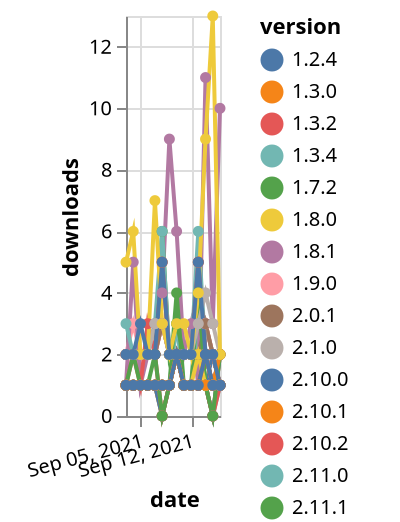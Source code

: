 {"$schema": "https://vega.github.io/schema/vega-lite/v5.json", "description": "A simple bar chart with embedded data.", "data": {"values": [{"date": "2021-09-03", "total": 225, "delta": 1, "version": "2.9.1"}, {"date": "2021-09-04", "total": 226, "delta": 1, "version": "2.9.1"}, {"date": "2021-09-05", "total": 227, "delta": 1, "version": "2.9.1"}, {"date": "2021-09-06", "total": 228, "delta": 1, "version": "2.9.1"}, {"date": "2021-09-07", "total": 229, "delta": 1, "version": "2.9.1"}, {"date": "2021-09-08", "total": 230, "delta": 1, "version": "2.9.1"}, {"date": "2021-09-09", "total": 231, "delta": 1, "version": "2.9.1"}, {"date": "2021-09-10", "total": 233, "delta": 2, "version": "2.9.1"}, {"date": "2021-09-11", "total": 234, "delta": 1, "version": "2.9.1"}, {"date": "2021-09-12", "total": 235, "delta": 1, "version": "2.9.1"}, {"date": "2021-09-13", "total": 236, "delta": 1, "version": "2.9.1"}, {"date": "2021-09-14", "total": 237, "delta": 1, "version": "2.9.1"}, {"date": "2021-09-15", "total": 239, "delta": 2, "version": "2.9.1"}, {"date": "2021-09-16", "total": 240, "delta": 1, "version": "2.9.1"}, {"date": "2021-09-03", "total": 187, "delta": 1, "version": "2.8.2"}, {"date": "2021-09-04", "total": 188, "delta": 1, "version": "2.8.2"}, {"date": "2021-09-05", "total": 189, "delta": 1, "version": "2.8.2"}, {"date": "2021-09-06", "total": 190, "delta": 1, "version": "2.8.2"}, {"date": "2021-09-07", "total": 191, "delta": 1, "version": "2.8.2"}, {"date": "2021-09-08", "total": 192, "delta": 1, "version": "2.8.2"}, {"date": "2021-09-09", "total": 193, "delta": 1, "version": "2.8.2"}, {"date": "2021-09-10", "total": 195, "delta": 2, "version": "2.8.2"}, {"date": "2021-09-11", "total": 196, "delta": 1, "version": "2.8.2"}, {"date": "2021-09-12", "total": 197, "delta": 1, "version": "2.8.2"}, {"date": "2021-09-13", "total": 198, "delta": 1, "version": "2.8.2"}, {"date": "2021-09-14", "total": 199, "delta": 1, "version": "2.8.2"}, {"date": "2021-09-15", "total": 200, "delta": 1, "version": "2.8.2"}, {"date": "2021-09-16", "total": 201, "delta": 1, "version": "2.8.2"}, {"date": "2021-09-03", "total": 432, "delta": 1, "version": "2.9.4"}, {"date": "2021-09-04", "total": 433, "delta": 1, "version": "2.9.4"}, {"date": "2021-09-05", "total": 434, "delta": 1, "version": "2.9.4"}, {"date": "2021-09-06", "total": 435, "delta": 1, "version": "2.9.4"}, {"date": "2021-09-07", "total": 436, "delta": 1, "version": "2.9.4"}, {"date": "2021-09-08", "total": 437, "delta": 1, "version": "2.9.4"}, {"date": "2021-09-09", "total": 438, "delta": 1, "version": "2.9.4"}, {"date": "2021-09-10", "total": 440, "delta": 2, "version": "2.9.4"}, {"date": "2021-09-11", "total": 441, "delta": 1, "version": "2.9.4"}, {"date": "2021-09-12", "total": 442, "delta": 1, "version": "2.9.4"}, {"date": "2021-09-13", "total": 443, "delta": 1, "version": "2.9.4"}, {"date": "2021-09-14", "total": 444, "delta": 1, "version": "2.9.4"}, {"date": "2021-09-15", "total": 445, "delta": 1, "version": "2.9.4"}, {"date": "2021-09-16", "total": 447, "delta": 2, "version": "2.9.4"}, {"date": "2021-09-03", "total": 207, "delta": 1, "version": "2.11.0"}, {"date": "2021-09-04", "total": 208, "delta": 1, "version": "2.11.0"}, {"date": "2021-09-05", "total": 209, "delta": 1, "version": "2.11.0"}, {"date": "2021-09-06", "total": 210, "delta": 1, "version": "2.11.0"}, {"date": "2021-09-07", "total": 211, "delta": 1, "version": "2.11.0"}, {"date": "2021-09-08", "total": 211, "delta": 0, "version": "2.11.0"}, {"date": "2021-09-09", "total": 212, "delta": 1, "version": "2.11.0"}, {"date": "2021-09-10", "total": 215, "delta": 3, "version": "2.11.0"}, {"date": "2021-09-11", "total": 216, "delta": 1, "version": "2.11.0"}, {"date": "2021-09-12", "total": 217, "delta": 1, "version": "2.11.0"}, {"date": "2021-09-13", "total": 220, "delta": 3, "version": "2.11.0"}, {"date": "2021-09-14", "total": 221, "delta": 1, "version": "2.11.0"}, {"date": "2021-09-15", "total": 221, "delta": 0, "version": "2.11.0"}, {"date": "2021-09-16", "total": 222, "delta": 1, "version": "2.11.0"}, {"date": "2021-09-03", "total": 197, "delta": 1, "version": "2.8.1"}, {"date": "2021-09-04", "total": 198, "delta": 1, "version": "2.8.1"}, {"date": "2021-09-05", "total": 199, "delta": 1, "version": "2.8.1"}, {"date": "2021-09-06", "total": 200, "delta": 1, "version": "2.8.1"}, {"date": "2021-09-07", "total": 201, "delta": 1, "version": "2.8.1"}, {"date": "2021-09-08", "total": 202, "delta": 1, "version": "2.8.1"}, {"date": "2021-09-09", "total": 203, "delta": 1, "version": "2.8.1"}, {"date": "2021-09-10", "total": 205, "delta": 2, "version": "2.8.1"}, {"date": "2021-09-11", "total": 206, "delta": 1, "version": "2.8.1"}, {"date": "2021-09-12", "total": 207, "delta": 1, "version": "2.8.1"}, {"date": "2021-09-13", "total": 208, "delta": 1, "version": "2.8.1"}, {"date": "2021-09-14", "total": 209, "delta": 1, "version": "2.8.1"}, {"date": "2021-09-15", "total": 210, "delta": 1, "version": "2.8.1"}, {"date": "2021-09-16", "total": 211, "delta": 1, "version": "2.8.1"}, {"date": "2021-09-03", "total": 226, "delta": 1, "version": "2.6.1"}, {"date": "2021-09-04", "total": 227, "delta": 1, "version": "2.6.1"}, {"date": "2021-09-05", "total": 228, "delta": 1, "version": "2.6.1"}, {"date": "2021-09-06", "total": 229, "delta": 1, "version": "2.6.1"}, {"date": "2021-09-07", "total": 230, "delta": 1, "version": "2.6.1"}, {"date": "2021-09-08", "total": 231, "delta": 1, "version": "2.6.1"}, {"date": "2021-09-09", "total": 232, "delta": 1, "version": "2.6.1"}, {"date": "2021-09-10", "total": 234, "delta": 2, "version": "2.6.1"}, {"date": "2021-09-11", "total": 235, "delta": 1, "version": "2.6.1"}, {"date": "2021-09-12", "total": 236, "delta": 1, "version": "2.6.1"}, {"date": "2021-09-13", "total": 237, "delta": 1, "version": "2.6.1"}, {"date": "2021-09-14", "total": 239, "delta": 2, "version": "2.6.1"}, {"date": "2021-09-15", "total": 240, "delta": 1, "version": "2.6.1"}, {"date": "2021-09-16", "total": 241, "delta": 1, "version": "2.6.1"}, {"date": "2021-09-03", "total": 250, "delta": 1, "version": "2.9.3"}, {"date": "2021-09-04", "total": 251, "delta": 1, "version": "2.9.3"}, {"date": "2021-09-05", "total": 252, "delta": 1, "version": "2.9.3"}, {"date": "2021-09-06", "total": 253, "delta": 1, "version": "2.9.3"}, {"date": "2021-09-07", "total": 254, "delta": 1, "version": "2.9.3"}, {"date": "2021-09-08", "total": 255, "delta": 1, "version": "2.9.3"}, {"date": "2021-09-09", "total": 256, "delta": 1, "version": "2.9.3"}, {"date": "2021-09-10", "total": 258, "delta": 2, "version": "2.9.3"}, {"date": "2021-09-11", "total": 259, "delta": 1, "version": "2.9.3"}, {"date": "2021-09-12", "total": 260, "delta": 1, "version": "2.9.3"}, {"date": "2021-09-13", "total": 261, "delta": 1, "version": "2.9.3"}, {"date": "2021-09-14", "total": 262, "delta": 1, "version": "2.9.3"}, {"date": "2021-09-15", "total": 263, "delta": 1, "version": "2.9.3"}, {"date": "2021-09-16", "total": 265, "delta": 2, "version": "2.9.3"}, {"date": "2021-09-03", "total": 2280, "delta": 2, "version": "1.8.0"}, {"date": "2021-09-04", "total": 2282, "delta": 2, "version": "1.8.0"}, {"date": "2021-09-05", "total": 2284, "delta": 2, "version": "1.8.0"}, {"date": "2021-09-06", "total": 2286, "delta": 2, "version": "1.8.0"}, {"date": "2021-09-07", "total": 2288, "delta": 2, "version": "1.8.0"}, {"date": "2021-09-08", "total": 2291, "delta": 3, "version": "1.8.0"}, {"date": "2021-09-09", "total": 2293, "delta": 2, "version": "1.8.0"}, {"date": "2021-09-10", "total": 2295, "delta": 2, "version": "1.8.0"}, {"date": "2021-09-11", "total": 2297, "delta": 2, "version": "1.8.0"}, {"date": "2021-09-12", "total": 2299, "delta": 2, "version": "1.8.0"}, {"date": "2021-09-13", "total": 2301, "delta": 2, "version": "1.8.0"}, {"date": "2021-09-14", "total": 2304, "delta": 3, "version": "1.8.0"}, {"date": "2021-09-15", "total": 2306, "delta": 2, "version": "1.8.0"}, {"date": "2021-09-16", "total": 2307, "delta": 1, "version": "1.8.0"}, {"date": "2021-09-03", "total": 197, "delta": 1, "version": "2.10.1"}, {"date": "2021-09-04", "total": 198, "delta": 1, "version": "2.10.1"}, {"date": "2021-09-05", "total": 199, "delta": 1, "version": "2.10.1"}, {"date": "2021-09-06", "total": 200, "delta": 1, "version": "2.10.1"}, {"date": "2021-09-07", "total": 201, "delta": 1, "version": "2.10.1"}, {"date": "2021-09-08", "total": 201, "delta": 0, "version": "2.10.1"}, {"date": "2021-09-09", "total": 202, "delta": 1, "version": "2.10.1"}, {"date": "2021-09-10", "total": 204, "delta": 2, "version": "2.10.1"}, {"date": "2021-09-11", "total": 205, "delta": 1, "version": "2.10.1"}, {"date": "2021-09-12", "total": 206, "delta": 1, "version": "2.10.1"}, {"date": "2021-09-13", "total": 207, "delta": 1, "version": "2.10.1"}, {"date": "2021-09-14", "total": 208, "delta": 1, "version": "2.10.1"}, {"date": "2021-09-15", "total": 208, "delta": 0, "version": "2.10.1"}, {"date": "2021-09-16", "total": 210, "delta": 2, "version": "2.10.1"}, {"date": "2021-09-03", "total": 2676, "delta": 2, "version": "1.9.0"}, {"date": "2021-09-04", "total": 2679, "delta": 3, "version": "1.9.0"}, {"date": "2021-09-05", "total": 2681, "delta": 2, "version": "1.9.0"}, {"date": "2021-09-06", "total": 2683, "delta": 2, "version": "1.9.0"}, {"date": "2021-09-07", "total": 2685, "delta": 2, "version": "1.9.0"}, {"date": "2021-09-08", "total": 2688, "delta": 3, "version": "1.9.0"}, {"date": "2021-09-09", "total": 2690, "delta": 2, "version": "1.9.0"}, {"date": "2021-09-10", "total": 2692, "delta": 2, "version": "1.9.0"}, {"date": "2021-09-11", "total": 2694, "delta": 2, "version": "1.9.0"}, {"date": "2021-09-12", "total": 2696, "delta": 2, "version": "1.9.0"}, {"date": "2021-09-13", "total": 2698, "delta": 2, "version": "1.9.0"}, {"date": "2021-09-14", "total": 2701, "delta": 3, "version": "1.9.0"}, {"date": "2021-09-15", "total": 2703, "delta": 2, "version": "1.9.0"}, {"date": "2021-09-16", "total": 2704, "delta": 1, "version": "1.9.0"}, {"date": "2021-09-03", "total": 221, "delta": 1, "version": "2.7.1"}, {"date": "2021-09-04", "total": 222, "delta": 1, "version": "2.7.1"}, {"date": "2021-09-05", "total": 223, "delta": 1, "version": "2.7.1"}, {"date": "2021-09-06", "total": 224, "delta": 1, "version": "2.7.1"}, {"date": "2021-09-07", "total": 225, "delta": 1, "version": "2.7.1"}, {"date": "2021-09-08", "total": 226, "delta": 1, "version": "2.7.1"}, {"date": "2021-09-09", "total": 227, "delta": 1, "version": "2.7.1"}, {"date": "2021-09-10", "total": 229, "delta": 2, "version": "2.7.1"}, {"date": "2021-09-11", "total": 230, "delta": 1, "version": "2.7.1"}, {"date": "2021-09-12", "total": 231, "delta": 1, "version": "2.7.1"}, {"date": "2021-09-13", "total": 232, "delta": 1, "version": "2.7.1"}, {"date": "2021-09-14", "total": 234, "delta": 2, "version": "2.7.1"}, {"date": "2021-09-15", "total": 235, "delta": 1, "version": "2.7.1"}, {"date": "2021-09-16", "total": 236, "delta": 1, "version": "2.7.1"}, {"date": "2021-09-03", "total": 3442, "delta": 2, "version": "1.3.0"}, {"date": "2021-09-04", "total": 3444, "delta": 2, "version": "1.3.0"}, {"date": "2021-09-05", "total": 3446, "delta": 2, "version": "1.3.0"}, {"date": "2021-09-06", "total": 3448, "delta": 2, "version": "1.3.0"}, {"date": "2021-09-07", "total": 3450, "delta": 2, "version": "1.3.0"}, {"date": "2021-09-08", "total": 3455, "delta": 5, "version": "1.3.0"}, {"date": "2021-09-09", "total": 3457, "delta": 2, "version": "1.3.0"}, {"date": "2021-09-10", "total": 3459, "delta": 2, "version": "1.3.0"}, {"date": "2021-09-11", "total": 3461, "delta": 2, "version": "1.3.0"}, {"date": "2021-09-12", "total": 3463, "delta": 2, "version": "1.3.0"}, {"date": "2021-09-13", "total": 3468, "delta": 5, "version": "1.3.0"}, {"date": "2021-09-14", "total": 3470, "delta": 2, "version": "1.3.0"}, {"date": "2021-09-15", "total": 3472, "delta": 2, "version": "1.3.0"}, {"date": "2021-09-16", "total": 3473, "delta": 1, "version": "1.3.0"}, {"date": "2021-09-03", "total": 216, "delta": 1, "version": "2.8.3"}, {"date": "2021-09-04", "total": 217, "delta": 1, "version": "2.8.3"}, {"date": "2021-09-05", "total": 218, "delta": 1, "version": "2.8.3"}, {"date": "2021-09-06", "total": 219, "delta": 1, "version": "2.8.3"}, {"date": "2021-09-07", "total": 220, "delta": 1, "version": "2.8.3"}, {"date": "2021-09-08", "total": 221, "delta": 1, "version": "2.8.3"}, {"date": "2021-09-09", "total": 222, "delta": 1, "version": "2.8.3"}, {"date": "2021-09-10", "total": 224, "delta": 2, "version": "2.8.3"}, {"date": "2021-09-11", "total": 225, "delta": 1, "version": "2.8.3"}, {"date": "2021-09-12", "total": 226, "delta": 1, "version": "2.8.3"}, {"date": "2021-09-13", "total": 227, "delta": 1, "version": "2.8.3"}, {"date": "2021-09-14", "total": 228, "delta": 1, "version": "2.8.3"}, {"date": "2021-09-15", "total": 229, "delta": 1, "version": "2.8.3"}, {"date": "2021-09-16", "total": 230, "delta": 1, "version": "2.8.3"}, {"date": "2021-09-03", "total": 296, "delta": 1, "version": "2.5.1"}, {"date": "2021-09-04", "total": 297, "delta": 1, "version": "2.5.1"}, {"date": "2021-09-05", "total": 298, "delta": 1, "version": "2.5.1"}, {"date": "2021-09-06", "total": 299, "delta": 1, "version": "2.5.1"}, {"date": "2021-09-07", "total": 300, "delta": 1, "version": "2.5.1"}, {"date": "2021-09-08", "total": 301, "delta": 1, "version": "2.5.1"}, {"date": "2021-09-09", "total": 302, "delta": 1, "version": "2.5.1"}, {"date": "2021-09-10", "total": 304, "delta": 2, "version": "2.5.1"}, {"date": "2021-09-11", "total": 305, "delta": 1, "version": "2.5.1"}, {"date": "2021-09-12", "total": 306, "delta": 1, "version": "2.5.1"}, {"date": "2021-09-13", "total": 307, "delta": 1, "version": "2.5.1"}, {"date": "2021-09-14", "total": 309, "delta": 2, "version": "2.5.1"}, {"date": "2021-09-15", "total": 310, "delta": 1, "version": "2.5.1"}, {"date": "2021-09-16", "total": 311, "delta": 1, "version": "2.5.1"}, {"date": "2021-09-03", "total": 1926, "delta": 1, "version": "2.8.0"}, {"date": "2021-09-04", "total": 1931, "delta": 5, "version": "2.8.0"}, {"date": "2021-09-05", "total": 1932, "delta": 1, "version": "2.8.0"}, {"date": "2021-09-06", "total": 1934, "delta": 2, "version": "2.8.0"}, {"date": "2021-09-07", "total": 1937, "delta": 3, "version": "2.8.0"}, {"date": "2021-09-08", "total": 1941, "delta": 4, "version": "2.8.0"}, {"date": "2021-09-09", "total": 1950, "delta": 9, "version": "2.8.0"}, {"date": "2021-09-10", "total": 1956, "delta": 6, "version": "2.8.0"}, {"date": "2021-09-11", "total": 1958, "delta": 2, "version": "2.8.0"}, {"date": "2021-09-12", "total": 1961, "delta": 3, "version": "2.8.0"}, {"date": "2021-09-13", "total": 1962, "delta": 1, "version": "2.8.0"}, {"date": "2021-09-14", "total": 1973, "delta": 11, "version": "2.8.0"}, {"date": "2021-09-15", "total": 1976, "delta": 3, "version": "2.8.0"}, {"date": "2021-09-16", "total": 1986, "delta": 10, "version": "2.8.0"}, {"date": "2021-09-03", "total": 284, "delta": 1, "version": "2.6.3"}, {"date": "2021-09-04", "total": 285, "delta": 1, "version": "2.6.3"}, {"date": "2021-09-05", "total": 286, "delta": 1, "version": "2.6.3"}, {"date": "2021-09-06", "total": 287, "delta": 1, "version": "2.6.3"}, {"date": "2021-09-07", "total": 288, "delta": 1, "version": "2.6.3"}, {"date": "2021-09-08", "total": 289, "delta": 1, "version": "2.6.3"}, {"date": "2021-09-09", "total": 290, "delta": 1, "version": "2.6.3"}, {"date": "2021-09-10", "total": 292, "delta": 2, "version": "2.6.3"}, {"date": "2021-09-11", "total": 293, "delta": 1, "version": "2.6.3"}, {"date": "2021-09-12", "total": 294, "delta": 1, "version": "2.6.3"}, {"date": "2021-09-13", "total": 295, "delta": 1, "version": "2.6.3"}, {"date": "2021-09-14", "total": 297, "delta": 2, "version": "2.6.3"}, {"date": "2021-09-15", "total": 298, "delta": 1, "version": "2.6.3"}, {"date": "2021-09-16", "total": 299, "delta": 1, "version": "2.6.3"}, {"date": "2021-09-03", "total": 3144, "delta": 2, "version": "1.7.2"}, {"date": "2021-09-04", "total": 3146, "delta": 2, "version": "1.7.2"}, {"date": "2021-09-05", "total": 3148, "delta": 2, "version": "1.7.2"}, {"date": "2021-09-06", "total": 3150, "delta": 2, "version": "1.7.2"}, {"date": "2021-09-07", "total": 3152, "delta": 2, "version": "1.7.2"}, {"date": "2021-09-08", "total": 3158, "delta": 6, "version": "1.7.2"}, {"date": "2021-09-09", "total": 3160, "delta": 2, "version": "1.7.2"}, {"date": "2021-09-10", "total": 3163, "delta": 3, "version": "1.7.2"}, {"date": "2021-09-11", "total": 3165, "delta": 2, "version": "1.7.2"}, {"date": "2021-09-12", "total": 3167, "delta": 2, "version": "1.7.2"}, {"date": "2021-09-13", "total": 3169, "delta": 2, "version": "1.7.2"}, {"date": "2021-09-14", "total": 3171, "delta": 2, "version": "1.7.2"}, {"date": "2021-09-15", "total": 3173, "delta": 2, "version": "1.7.2"}, {"date": "2021-09-16", "total": 3174, "delta": 1, "version": "1.7.2"}, {"date": "2021-09-03", "total": 281, "delta": 1, "version": "2.5.2"}, {"date": "2021-09-04", "total": 282, "delta": 1, "version": "2.5.2"}, {"date": "2021-09-05", "total": 283, "delta": 1, "version": "2.5.2"}, {"date": "2021-09-06", "total": 284, "delta": 1, "version": "2.5.2"}, {"date": "2021-09-07", "total": 285, "delta": 1, "version": "2.5.2"}, {"date": "2021-09-08", "total": 286, "delta": 1, "version": "2.5.2"}, {"date": "2021-09-09", "total": 287, "delta": 1, "version": "2.5.2"}, {"date": "2021-09-10", "total": 289, "delta": 2, "version": "2.5.2"}, {"date": "2021-09-11", "total": 290, "delta": 1, "version": "2.5.2"}, {"date": "2021-09-12", "total": 291, "delta": 1, "version": "2.5.2"}, {"date": "2021-09-13", "total": 292, "delta": 1, "version": "2.5.2"}, {"date": "2021-09-14", "total": 294, "delta": 2, "version": "2.5.2"}, {"date": "2021-09-15", "total": 295, "delta": 1, "version": "2.5.2"}, {"date": "2021-09-16", "total": 296, "delta": 1, "version": "2.5.2"}, {"date": "2021-09-03", "total": 257, "delta": 1, "version": "2.6.0"}, {"date": "2021-09-04", "total": 258, "delta": 1, "version": "2.6.0"}, {"date": "2021-09-05", "total": 259, "delta": 1, "version": "2.6.0"}, {"date": "2021-09-06", "total": 260, "delta": 1, "version": "2.6.0"}, {"date": "2021-09-07", "total": 261, "delta": 1, "version": "2.6.0"}, {"date": "2021-09-08", "total": 262, "delta": 1, "version": "2.6.0"}, {"date": "2021-09-09", "total": 263, "delta": 1, "version": "2.6.0"}, {"date": "2021-09-10", "total": 265, "delta": 2, "version": "2.6.0"}, {"date": "2021-09-11", "total": 266, "delta": 1, "version": "2.6.0"}, {"date": "2021-09-12", "total": 267, "delta": 1, "version": "2.6.0"}, {"date": "2021-09-13", "total": 268, "delta": 1, "version": "2.6.0"}, {"date": "2021-09-14", "total": 270, "delta": 2, "version": "2.6.0"}, {"date": "2021-09-15", "total": 271, "delta": 1, "version": "2.6.0"}, {"date": "2021-09-16", "total": 272, "delta": 1, "version": "2.6.0"}, {"date": "2021-09-03", "total": 2375, "delta": 2, "version": "1.8.1"}, {"date": "2021-09-04", "total": 2377, "delta": 2, "version": "1.8.1"}, {"date": "2021-09-05", "total": 2379, "delta": 2, "version": "1.8.1"}, {"date": "2021-09-06", "total": 2381, "delta": 2, "version": "1.8.1"}, {"date": "2021-09-07", "total": 2383, "delta": 2, "version": "1.8.1"}, {"date": "2021-09-08", "total": 2386, "delta": 3, "version": "1.8.1"}, {"date": "2021-09-09", "total": 2388, "delta": 2, "version": "1.8.1"}, {"date": "2021-09-10", "total": 2390, "delta": 2, "version": "1.8.1"}, {"date": "2021-09-11", "total": 2392, "delta": 2, "version": "1.8.1"}, {"date": "2021-09-12", "total": 2394, "delta": 2, "version": "1.8.1"}, {"date": "2021-09-13", "total": 2396, "delta": 2, "version": "1.8.1"}, {"date": "2021-09-14", "total": 2399, "delta": 3, "version": "1.8.1"}, {"date": "2021-09-15", "total": 2401, "delta": 2, "version": "1.8.1"}, {"date": "2021-09-16", "total": 2402, "delta": 1, "version": "1.8.1"}, {"date": "2021-09-03", "total": 168, "delta": 1, "version": "2.10.0"}, {"date": "2021-09-04", "total": 169, "delta": 1, "version": "2.10.0"}, {"date": "2021-09-05", "total": 170, "delta": 1, "version": "2.10.0"}, {"date": "2021-09-06", "total": 171, "delta": 1, "version": "2.10.0"}, {"date": "2021-09-07", "total": 172, "delta": 1, "version": "2.10.0"}, {"date": "2021-09-08", "total": 172, "delta": 0, "version": "2.10.0"}, {"date": "2021-09-09", "total": 173, "delta": 1, "version": "2.10.0"}, {"date": "2021-09-10", "total": 175, "delta": 2, "version": "2.10.0"}, {"date": "2021-09-11", "total": 176, "delta": 1, "version": "2.10.0"}, {"date": "2021-09-12", "total": 177, "delta": 1, "version": "2.10.0"}, {"date": "2021-09-13", "total": 178, "delta": 1, "version": "2.10.0"}, {"date": "2021-09-14", "total": 179, "delta": 1, "version": "2.10.0"}, {"date": "2021-09-15", "total": 179, "delta": 0, "version": "2.10.0"}, {"date": "2021-09-16", "total": 181, "delta": 2, "version": "2.10.0"}, {"date": "2021-09-03", "total": 2447, "delta": 2, "version": "2.0.1"}, {"date": "2021-09-04", "total": 2449, "delta": 2, "version": "2.0.1"}, {"date": "2021-09-05", "total": 2451, "delta": 2, "version": "2.0.1"}, {"date": "2021-09-06", "total": 2453, "delta": 2, "version": "2.0.1"}, {"date": "2021-09-07", "total": 2455, "delta": 2, "version": "2.0.1"}, {"date": "2021-09-08", "total": 2458, "delta": 3, "version": "2.0.1"}, {"date": "2021-09-09", "total": 2460, "delta": 2, "version": "2.0.1"}, {"date": "2021-09-10", "total": 2462, "delta": 2, "version": "2.0.1"}, {"date": "2021-09-11", "total": 2464, "delta": 2, "version": "2.0.1"}, {"date": "2021-09-12", "total": 2466, "delta": 2, "version": "2.0.1"}, {"date": "2021-09-13", "total": 2468, "delta": 2, "version": "2.0.1"}, {"date": "2021-09-14", "total": 2471, "delta": 3, "version": "2.0.1"}, {"date": "2021-09-15", "total": 2473, "delta": 2, "version": "2.0.1"}, {"date": "2021-09-16", "total": 2474, "delta": 1, "version": "2.0.1"}, {"date": "2021-09-03", "total": 243, "delta": 1, "version": "2.10.2"}, {"date": "2021-09-04", "total": 245, "delta": 2, "version": "2.10.2"}, {"date": "2021-09-05", "total": 246, "delta": 1, "version": "2.10.2"}, {"date": "2021-09-06", "total": 249, "delta": 3, "version": "2.10.2"}, {"date": "2021-09-07", "total": 251, "delta": 2, "version": "2.10.2"}, {"date": "2021-09-08", "total": 251, "delta": 0, "version": "2.10.2"}, {"date": "2021-09-09", "total": 252, "delta": 1, "version": "2.10.2"}, {"date": "2021-09-10", "total": 254, "delta": 2, "version": "2.10.2"}, {"date": "2021-09-11", "total": 255, "delta": 1, "version": "2.10.2"}, {"date": "2021-09-12", "total": 256, "delta": 1, "version": "2.10.2"}, {"date": "2021-09-13", "total": 257, "delta": 1, "version": "2.10.2"}, {"date": "2021-09-14", "total": 258, "delta": 1, "version": "2.10.2"}, {"date": "2021-09-15", "total": 258, "delta": 0, "version": "2.10.2"}, {"date": "2021-09-16", "total": 259, "delta": 1, "version": "2.10.2"}, {"date": "2021-09-03", "total": 8465, "delta": 3, "version": "1.3.4"}, {"date": "2021-09-04", "total": 8467, "delta": 2, "version": "1.3.4"}, {"date": "2021-09-05", "total": 8469, "delta": 2, "version": "1.3.4"}, {"date": "2021-09-06", "total": 8471, "delta": 2, "version": "1.3.4"}, {"date": "2021-09-07", "total": 8474, "delta": 3, "version": "1.3.4"}, {"date": "2021-09-08", "total": 8480, "delta": 6, "version": "1.3.4"}, {"date": "2021-09-09", "total": 8482, "delta": 2, "version": "1.3.4"}, {"date": "2021-09-10", "total": 8484, "delta": 2, "version": "1.3.4"}, {"date": "2021-09-11", "total": 8486, "delta": 2, "version": "1.3.4"}, {"date": "2021-09-12", "total": 8488, "delta": 2, "version": "1.3.4"}, {"date": "2021-09-13", "total": 8494, "delta": 6, "version": "1.3.4"}, {"date": "2021-09-14", "total": 8496, "delta": 2, "version": "1.3.4"}, {"date": "2021-09-15", "total": 8498, "delta": 2, "version": "1.3.4"}, {"date": "2021-09-16", "total": 8499, "delta": 1, "version": "1.3.4"}, {"date": "2021-09-03", "total": 3596, "delta": 2, "version": "1.3.2"}, {"date": "2021-09-04", "total": 3598, "delta": 2, "version": "1.3.2"}, {"date": "2021-09-05", "total": 3600, "delta": 2, "version": "1.3.2"}, {"date": "2021-09-06", "total": 3602, "delta": 2, "version": "1.3.2"}, {"date": "2021-09-07", "total": 3604, "delta": 2, "version": "1.3.2"}, {"date": "2021-09-08", "total": 3609, "delta": 5, "version": "1.3.2"}, {"date": "2021-09-09", "total": 3611, "delta": 2, "version": "1.3.2"}, {"date": "2021-09-10", "total": 3613, "delta": 2, "version": "1.3.2"}, {"date": "2021-09-11", "total": 3615, "delta": 2, "version": "1.3.2"}, {"date": "2021-09-12", "total": 3617, "delta": 2, "version": "1.3.2"}, {"date": "2021-09-13", "total": 3622, "delta": 5, "version": "1.3.2"}, {"date": "2021-09-14", "total": 3624, "delta": 2, "version": "1.3.2"}, {"date": "2021-09-15", "total": 3626, "delta": 2, "version": "1.3.2"}, {"date": "2021-09-16", "total": 3627, "delta": 1, "version": "1.3.2"}, {"date": "2021-09-03", "total": 255, "delta": 1, "version": "2.11.1"}, {"date": "2021-09-04", "total": 257, "delta": 2, "version": "2.11.1"}, {"date": "2021-09-05", "total": 258, "delta": 1, "version": "2.11.1"}, {"date": "2021-09-06", "total": 259, "delta": 1, "version": "2.11.1"}, {"date": "2021-09-07", "total": 261, "delta": 2, "version": "2.11.1"}, {"date": "2021-09-08", "total": 261, "delta": 0, "version": "2.11.1"}, {"date": "2021-09-09", "total": 262, "delta": 1, "version": "2.11.1"}, {"date": "2021-09-10", "total": 266, "delta": 4, "version": "2.11.1"}, {"date": "2021-09-11", "total": 267, "delta": 1, "version": "2.11.1"}, {"date": "2021-09-12", "total": 268, "delta": 1, "version": "2.11.1"}, {"date": "2021-09-13", "total": 272, "delta": 4, "version": "2.11.1"}, {"date": "2021-09-14", "total": 273, "delta": 1, "version": "2.11.1"}, {"date": "2021-09-15", "total": 273, "delta": 0, "version": "2.11.1"}, {"date": "2021-09-16", "total": 275, "delta": 2, "version": "2.11.1"}, {"date": "2021-09-03", "total": 3660, "delta": 2, "version": "2.1.0"}, {"date": "2021-09-04", "total": 3662, "delta": 2, "version": "2.1.0"}, {"date": "2021-09-05", "total": 3664, "delta": 2, "version": "2.1.0"}, {"date": "2021-09-06", "total": 3666, "delta": 2, "version": "2.1.0"}, {"date": "2021-09-07", "total": 3669, "delta": 3, "version": "2.1.0"}, {"date": "2021-09-08", "total": 3672, "delta": 3, "version": "2.1.0"}, {"date": "2021-09-09", "total": 3674, "delta": 2, "version": "2.1.0"}, {"date": "2021-09-10", "total": 3676, "delta": 2, "version": "2.1.0"}, {"date": "2021-09-11", "total": 3678, "delta": 2, "version": "2.1.0"}, {"date": "2021-09-12", "total": 3680, "delta": 2, "version": "2.1.0"}, {"date": "2021-09-13", "total": 3683, "delta": 3, "version": "2.1.0"}, {"date": "2021-09-14", "total": 3687, "delta": 4, "version": "2.1.0"}, {"date": "2021-09-15", "total": 3690, "delta": 3, "version": "2.1.0"}, {"date": "2021-09-16", "total": 3692, "delta": 2, "version": "2.1.0"}, {"date": "2021-09-03", "total": 375, "delta": 1, "version": "2.7.2"}, {"date": "2021-09-04", "total": 376, "delta": 1, "version": "2.7.2"}, {"date": "2021-09-05", "total": 377, "delta": 1, "version": "2.7.2"}, {"date": "2021-09-06", "total": 378, "delta": 1, "version": "2.7.2"}, {"date": "2021-09-07", "total": 379, "delta": 1, "version": "2.7.2"}, {"date": "2021-09-08", "total": 380, "delta": 1, "version": "2.7.2"}, {"date": "2021-09-09", "total": 381, "delta": 1, "version": "2.7.2"}, {"date": "2021-09-10", "total": 383, "delta": 2, "version": "2.7.2"}, {"date": "2021-09-11", "total": 384, "delta": 1, "version": "2.7.2"}, {"date": "2021-09-12", "total": 385, "delta": 1, "version": "2.7.2"}, {"date": "2021-09-13", "total": 386, "delta": 1, "version": "2.7.2"}, {"date": "2021-09-14", "total": 388, "delta": 2, "version": "2.7.2"}, {"date": "2021-09-15", "total": 389, "delta": 1, "version": "2.7.2"}, {"date": "2021-09-16", "total": 390, "delta": 1, "version": "2.7.2"}, {"date": "2021-09-03", "total": 626, "delta": 1, "version": "2.7.3"}, {"date": "2021-09-04", "total": 627, "delta": 1, "version": "2.7.3"}, {"date": "2021-09-05", "total": 628, "delta": 1, "version": "2.7.3"}, {"date": "2021-09-06", "total": 629, "delta": 1, "version": "2.7.3"}, {"date": "2021-09-07", "total": 630, "delta": 1, "version": "2.7.3"}, {"date": "2021-09-08", "total": 631, "delta": 1, "version": "2.7.3"}, {"date": "2021-09-09", "total": 632, "delta": 1, "version": "2.7.3"}, {"date": "2021-09-10", "total": 634, "delta": 2, "version": "2.7.3"}, {"date": "2021-09-11", "total": 635, "delta": 1, "version": "2.7.3"}, {"date": "2021-09-12", "total": 636, "delta": 1, "version": "2.7.3"}, {"date": "2021-09-13", "total": 638, "delta": 2, "version": "2.7.3"}, {"date": "2021-09-14", "total": 639, "delta": 1, "version": "2.7.3"}, {"date": "2021-09-15", "total": 640, "delta": 1, "version": "2.7.3"}, {"date": "2021-09-16", "total": 641, "delta": 1, "version": "2.7.3"}, {"date": "2021-09-03", "total": 211, "delta": 1, "version": "2.7.0"}, {"date": "2021-09-04", "total": 212, "delta": 1, "version": "2.7.0"}, {"date": "2021-09-05", "total": 213, "delta": 1, "version": "2.7.0"}, {"date": "2021-09-06", "total": 214, "delta": 1, "version": "2.7.0"}, {"date": "2021-09-07", "total": 215, "delta": 1, "version": "2.7.0"}, {"date": "2021-09-08", "total": 216, "delta": 1, "version": "2.7.0"}, {"date": "2021-09-09", "total": 217, "delta": 1, "version": "2.7.0"}, {"date": "2021-09-10", "total": 219, "delta": 2, "version": "2.7.0"}, {"date": "2021-09-11", "total": 220, "delta": 1, "version": "2.7.0"}, {"date": "2021-09-12", "total": 221, "delta": 1, "version": "2.7.0"}, {"date": "2021-09-13", "total": 222, "delta": 1, "version": "2.7.0"}, {"date": "2021-09-14", "total": 224, "delta": 2, "version": "2.7.0"}, {"date": "2021-09-15", "total": 225, "delta": 1, "version": "2.7.0"}, {"date": "2021-09-16", "total": 226, "delta": 1, "version": "2.7.0"}, {"date": "2021-09-03", "total": 228, "delta": 1, "version": "2.9.2"}, {"date": "2021-09-04", "total": 229, "delta": 1, "version": "2.9.2"}, {"date": "2021-09-05", "total": 230, "delta": 1, "version": "2.9.2"}, {"date": "2021-09-06", "total": 231, "delta": 1, "version": "2.9.2"}, {"date": "2021-09-07", "total": 232, "delta": 1, "version": "2.9.2"}, {"date": "2021-09-08", "total": 233, "delta": 1, "version": "2.9.2"}, {"date": "2021-09-09", "total": 234, "delta": 1, "version": "2.9.2"}, {"date": "2021-09-10", "total": 236, "delta": 2, "version": "2.9.2"}, {"date": "2021-09-11", "total": 237, "delta": 1, "version": "2.9.2"}, {"date": "2021-09-12", "total": 238, "delta": 1, "version": "2.9.2"}, {"date": "2021-09-13", "total": 239, "delta": 1, "version": "2.9.2"}, {"date": "2021-09-14", "total": 240, "delta": 1, "version": "2.9.2"}, {"date": "2021-09-15", "total": 241, "delta": 1, "version": "2.9.2"}, {"date": "2021-09-16", "total": 243, "delta": 2, "version": "2.9.2"}, {"date": "2021-09-03", "total": 343, "delta": 1, "version": "2.6.2"}, {"date": "2021-09-04", "total": 344, "delta": 1, "version": "2.6.2"}, {"date": "2021-09-05", "total": 345, "delta": 1, "version": "2.6.2"}, {"date": "2021-09-06", "total": 346, "delta": 1, "version": "2.6.2"}, {"date": "2021-09-07", "total": 347, "delta": 1, "version": "2.6.2"}, {"date": "2021-09-08", "total": 348, "delta": 1, "version": "2.6.2"}, {"date": "2021-09-09", "total": 349, "delta": 1, "version": "2.6.2"}, {"date": "2021-09-10", "total": 351, "delta": 2, "version": "2.6.2"}, {"date": "2021-09-11", "total": 352, "delta": 1, "version": "2.6.2"}, {"date": "2021-09-12", "total": 353, "delta": 1, "version": "2.6.2"}, {"date": "2021-09-13", "total": 354, "delta": 1, "version": "2.6.2"}, {"date": "2021-09-14", "total": 356, "delta": 2, "version": "2.6.2"}, {"date": "2021-09-15", "total": 357, "delta": 1, "version": "2.6.2"}, {"date": "2021-09-16", "total": 358, "delta": 1, "version": "2.6.2"}, {"date": "2021-09-03", "total": 470, "delta": 5, "version": "2.12.0"}, {"date": "2021-09-04", "total": 476, "delta": 6, "version": "2.12.0"}, {"date": "2021-09-05", "total": 478, "delta": 2, "version": "2.12.0"}, {"date": "2021-09-06", "total": 480, "delta": 2, "version": "2.12.0"}, {"date": "2021-09-07", "total": 487, "delta": 7, "version": "2.12.0"}, {"date": "2021-09-08", "total": 490, "delta": 3, "version": "2.12.0"}, {"date": "2021-09-09", "total": 492, "delta": 2, "version": "2.12.0"}, {"date": "2021-09-10", "total": 495, "delta": 3, "version": "2.12.0"}, {"date": "2021-09-11", "total": 498, "delta": 3, "version": "2.12.0"}, {"date": "2021-09-12", "total": 500, "delta": 2, "version": "2.12.0"}, {"date": "2021-09-13", "total": 504, "delta": 4, "version": "2.12.0"}, {"date": "2021-09-14", "total": 513, "delta": 9, "version": "2.12.0"}, {"date": "2021-09-15", "total": 526, "delta": 13, "version": "2.12.0"}, {"date": "2021-09-16", "total": 528, "delta": 2, "version": "2.12.0"}, {"date": "2021-09-03", "total": 3393, "delta": 2, "version": "1.2.4"}, {"date": "2021-09-04", "total": 3395, "delta": 2, "version": "1.2.4"}, {"date": "2021-09-05", "total": 3398, "delta": 3, "version": "1.2.4"}, {"date": "2021-09-06", "total": 3400, "delta": 2, "version": "1.2.4"}, {"date": "2021-09-07", "total": 3402, "delta": 2, "version": "1.2.4"}, {"date": "2021-09-08", "total": 3407, "delta": 5, "version": "1.2.4"}, {"date": "2021-09-09", "total": 3409, "delta": 2, "version": "1.2.4"}, {"date": "2021-09-10", "total": 3411, "delta": 2, "version": "1.2.4"}, {"date": "2021-09-11", "total": 3413, "delta": 2, "version": "1.2.4"}, {"date": "2021-09-12", "total": 3415, "delta": 2, "version": "1.2.4"}, {"date": "2021-09-13", "total": 3420, "delta": 5, "version": "1.2.4"}, {"date": "2021-09-14", "total": 3422, "delta": 2, "version": "1.2.4"}, {"date": "2021-09-15", "total": 3424, "delta": 2, "version": "1.2.4"}, {"date": "2021-09-16", "total": 3425, "delta": 1, "version": "1.2.4"}]}, "width": "container", "mark": {"type": "line", "point": {"filled": true}}, "encoding": {"x": {"field": "date", "type": "temporal", "timeUnit": "yearmonthdate", "title": "date", "axis": {"labelAngle": -15}}, "y": {"field": "delta", "type": "quantitative", "title": "downloads"}, "color": {"field": "version", "type": "nominal"}, "tooltip": {"field": "delta"}}}